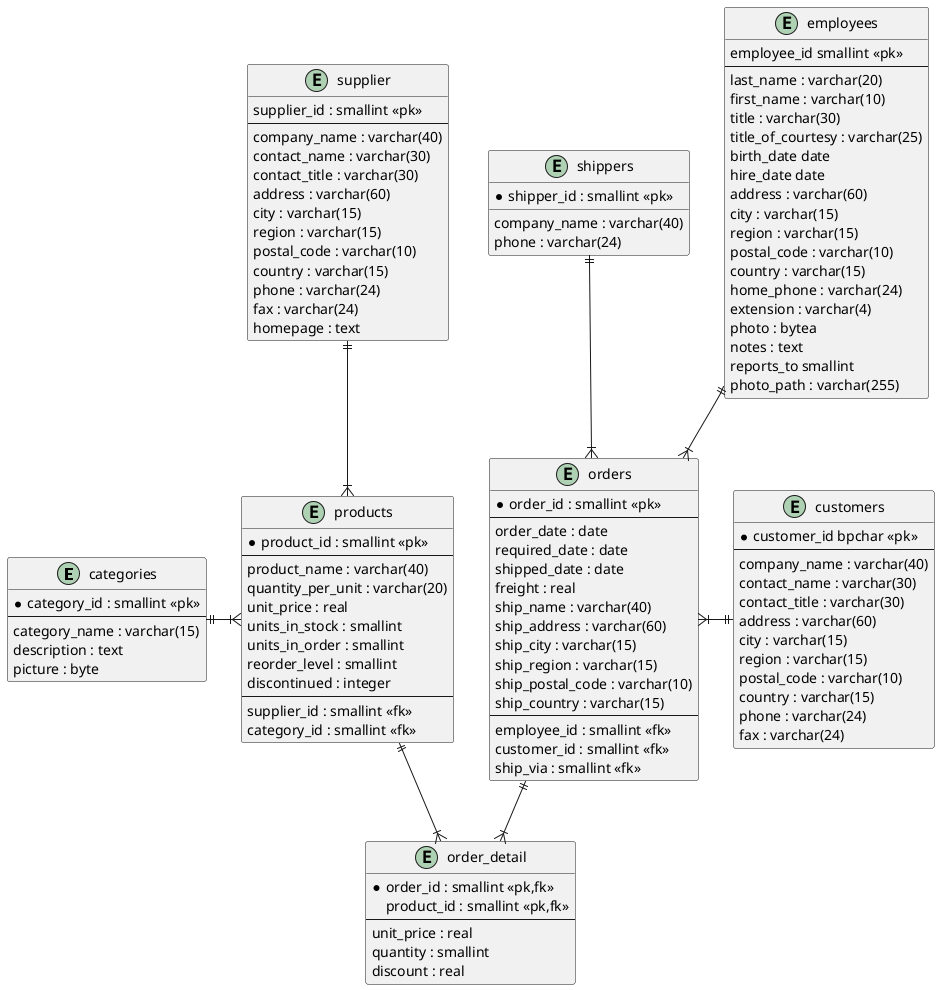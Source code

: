 @startuml northwind-erd

entity categories{
  *category_id : smallint <<pk>>
  --
  category_name : varchar(15)
  description : text
  picture : byte
}

entity products{
    *product_id : smallint <<pk>>
    --
    product_name : varchar(40)
    quantity_per_unit : varchar(20)
    unit_price : real
    units_in_stock : smallint
    units_in_order : smallint
    reorder_level : smallint
    discontinued : integer
    --
    supplier_id : smallint <<fk>>
    category_id : smallint <<fk>>
}

entity supplier{
    supplier_id : smallint <<pk>>
    --
    company_name : varchar(40)
    contact_name : varchar(30)
    contact_title : varchar(30)
    address : varchar(60)
    city : varchar(15)
    region : varchar(15)
    postal_code : varchar(10)
    country : varchar(15)
    phone : varchar(24)
    fax : varchar(24)
    homepage : text
}

entity orders{
    *order_id : smallint <<pk>>
    --
    order_date : date
    required_date : date
    shipped_date : date
    freight : real
    ship_name : varchar(40)
    ship_address : varchar(60)
    ship_city : varchar(15)
    ship_region : varchar(15)
    ship_postal_code : varchar(10)
    ship_country : varchar(15)
    --
    employee_id : smallint <<fk>>
    customer_id : smallint <<fk>>
    ship_via : smallint <<fk>>
}

entity order_detail{
    *order_id : smallint <<pk,fk>>
    product_id : smallint <<pk,fk>>
    --
    unit_price : real
    quantity : smallint
    discount : real
}

entity customers{
    *customer_id bpchar <<pk>>
    --
    company_name : varchar(40)
    contact_name : varchar(30)
    contact_title : varchar(30)
    address : varchar(60)
    city : varchar(15)
    region : varchar(15)
    postal_code : varchar(10)
    country : varchar(15)
    phone : varchar(24)
    fax : varchar(24)
}

entity shippers
{
    *shipper_id : smallint <<pk>>
    company_name : varchar(40)
    phone : varchar(24)
}

entity employees{
    employee_id smallint <<pk>>
    --
    last_name : varchar(20)
    first_name : varchar(10)
    title : varchar(30)
    title_of_courtesy : varchar(25)
    birth_date date
    hire_date date
    address : varchar(60)
    city : varchar(15)
    region : varchar(15)
    postal_code : varchar(10)
    country : varchar(15)
    home_phone : varchar(24)
    extension : varchar(4)
    photo : bytea
    notes : text
    reports_to smallint
    photo_path : varchar(255)
}

categories ||-right-|{ products
supplier ||--|{ products
products ||--|{ order_detail
employees ||--|{ orders
customers ||-left-|{ orders
shippers ||--|{ orders
orders ||--|{ order_detail
@enduml